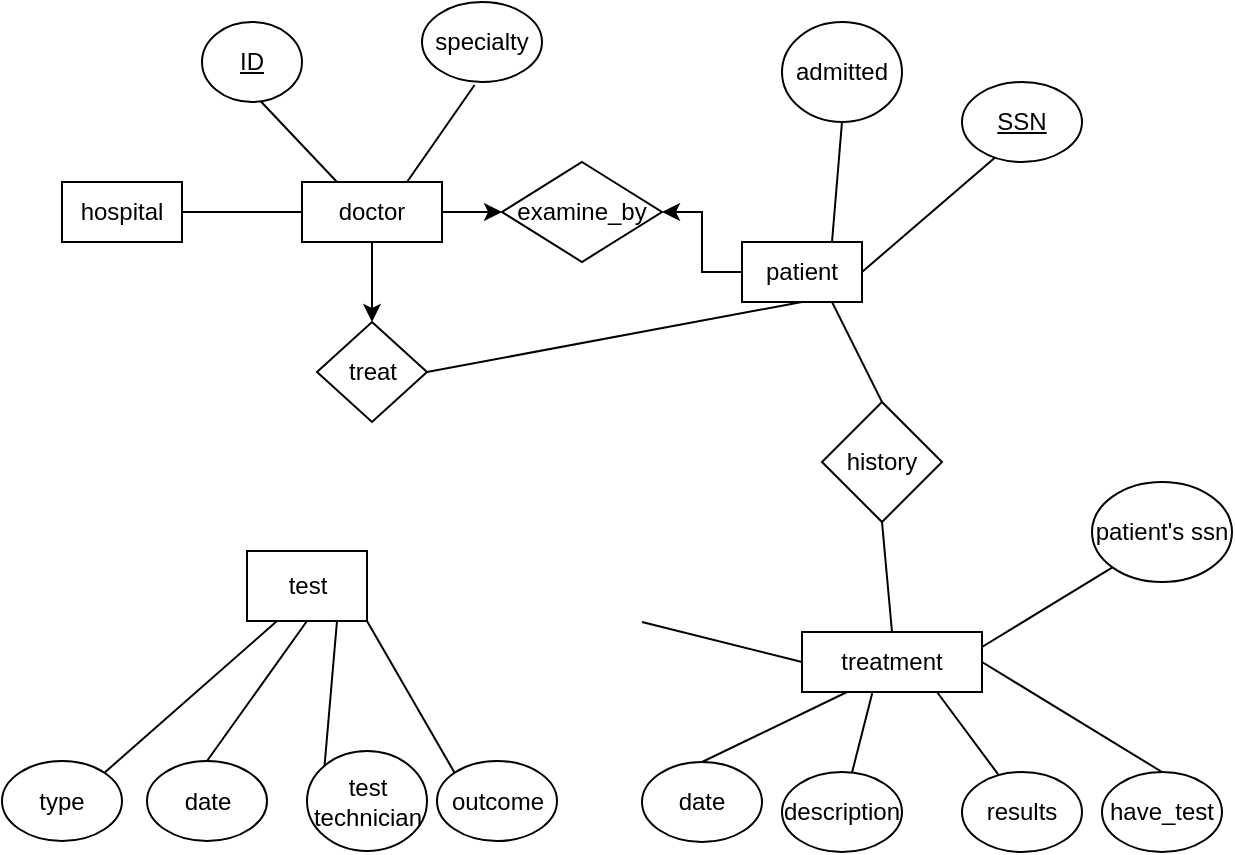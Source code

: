 <mxfile version="21.1.1" type="github">
  <diagram name="第1頁" id="n_6KNnxxUDfpkpfA5Sfg">
    <mxGraphModel dx="744" dy="416" grid="1" gridSize="10" guides="1" tooltips="1" connect="1" arrows="1" fold="1" page="1" pageScale="1" pageWidth="827" pageHeight="1169" math="0" shadow="0">
      <root>
        <mxCell id="0" />
        <mxCell id="1" parent="0" />
        <mxCell id="e0zNeh-qrCsgJ_N2ELot-1" value="hospital" style="rounded=0;whiteSpace=wrap;html=1;" vertex="1" parent="1">
          <mxGeometry x="270" y="360" width="60" height="30" as="geometry" />
        </mxCell>
        <mxCell id="e0zNeh-qrCsgJ_N2ELot-29" value="" style="edgeStyle=orthogonalEdgeStyle;rounded=0;orthogonalLoop=1;jettySize=auto;html=1;" edge="1" parent="1" source="e0zNeh-qrCsgJ_N2ELot-3" target="e0zNeh-qrCsgJ_N2ELot-25">
          <mxGeometry relative="1" as="geometry" />
        </mxCell>
        <mxCell id="e0zNeh-qrCsgJ_N2ELot-33" value="" style="edgeStyle=orthogonalEdgeStyle;rounded=0;orthogonalLoop=1;jettySize=auto;html=1;" edge="1" parent="1" source="e0zNeh-qrCsgJ_N2ELot-3" target="e0zNeh-qrCsgJ_N2ELot-32">
          <mxGeometry relative="1" as="geometry" />
        </mxCell>
        <mxCell id="e0zNeh-qrCsgJ_N2ELot-3" value="doctor" style="rounded=0;whiteSpace=wrap;html=1;" vertex="1" parent="1">
          <mxGeometry x="390" y="360" width="70" height="30" as="geometry" />
        </mxCell>
        <mxCell id="e0zNeh-qrCsgJ_N2ELot-28" value="" style="edgeStyle=orthogonalEdgeStyle;rounded=0;orthogonalLoop=1;jettySize=auto;html=1;" edge="1" parent="1" source="e0zNeh-qrCsgJ_N2ELot-4" target="e0zNeh-qrCsgJ_N2ELot-25">
          <mxGeometry relative="1" as="geometry" />
        </mxCell>
        <mxCell id="e0zNeh-qrCsgJ_N2ELot-4" value="patient" style="rounded=0;whiteSpace=wrap;html=1;" vertex="1" parent="1">
          <mxGeometry x="610" y="390" width="60" height="30" as="geometry" />
        </mxCell>
        <mxCell id="e0zNeh-qrCsgJ_N2ELot-5" value="" style="endArrow=none;html=1;rounded=0;entryX=0.25;entryY=0;entryDx=0;entryDy=0;exitX=0.57;exitY=0.969;exitDx=0;exitDy=0;exitPerimeter=0;" edge="1" parent="1" source="e0zNeh-qrCsgJ_N2ELot-6" target="e0zNeh-qrCsgJ_N2ELot-3">
          <mxGeometry width="50" height="50" relative="1" as="geometry">
            <mxPoint x="370" y="320" as="sourcePoint" />
            <mxPoint x="490" y="410" as="targetPoint" />
          </mxGeometry>
        </mxCell>
        <mxCell id="e0zNeh-qrCsgJ_N2ELot-6" value="&lt;u&gt;ID&lt;/u&gt;" style="ellipse;whiteSpace=wrap;html=1;" vertex="1" parent="1">
          <mxGeometry x="340" y="280" width="50" height="40" as="geometry" />
        </mxCell>
        <mxCell id="e0zNeh-qrCsgJ_N2ELot-7" value="specialty" style="ellipse;whiteSpace=wrap;html=1;" vertex="1" parent="1">
          <mxGeometry x="450" y="270" width="60" height="40" as="geometry" />
        </mxCell>
        <mxCell id="e0zNeh-qrCsgJ_N2ELot-8" value="" style="endArrow=none;html=1;rounded=0;entryX=0.438;entryY=1.038;entryDx=0;entryDy=0;entryPerimeter=0;exitX=0.75;exitY=0;exitDx=0;exitDy=0;" edge="1" parent="1" source="e0zNeh-qrCsgJ_N2ELot-3" target="e0zNeh-qrCsgJ_N2ELot-7">
          <mxGeometry width="50" height="50" relative="1" as="geometry">
            <mxPoint x="440" y="460" as="sourcePoint" />
            <mxPoint x="490" y="410" as="targetPoint" />
          </mxGeometry>
        </mxCell>
        <mxCell id="e0zNeh-qrCsgJ_N2ELot-9" value="treatment" style="rounded=0;whiteSpace=wrap;html=1;" vertex="1" parent="1">
          <mxGeometry x="640" y="585" width="90" height="30" as="geometry" />
        </mxCell>
        <mxCell id="e0zNeh-qrCsgJ_N2ELot-10" value="outcome" style="ellipse;whiteSpace=wrap;html=1;" vertex="1" parent="1">
          <mxGeometry x="457.5" y="649.5" width="60" height="40" as="geometry" />
        </mxCell>
        <mxCell id="e0zNeh-qrCsgJ_N2ELot-11" value="" style="endArrow=none;html=1;rounded=0;entryX=0;entryY=0;entryDx=0;entryDy=0;exitX=1;exitY=1;exitDx=0;exitDy=0;" edge="1" parent="1" target="e0zNeh-qrCsgJ_N2ELot-10" source="e0zNeh-qrCsgJ_N2ELot-20">
          <mxGeometry width="50" height="50" relative="1" as="geometry">
            <mxPoint x="585.5" y="469.5" as="sourcePoint" />
            <mxPoint x="622.5" y="519.5" as="targetPoint" />
          </mxGeometry>
        </mxCell>
        <mxCell id="e0zNeh-qrCsgJ_N2ELot-12" value="test technician" style="ellipse;whiteSpace=wrap;html=1;" vertex="1" parent="1">
          <mxGeometry x="392.5" y="644.5" width="60" height="50" as="geometry" />
        </mxCell>
        <mxCell id="e0zNeh-qrCsgJ_N2ELot-13" value="" style="endArrow=none;html=1;rounded=0;entryX=0;entryY=0;entryDx=0;entryDy=0;exitX=0.75;exitY=1;exitDx=0;exitDy=0;" edge="1" parent="1" target="e0zNeh-qrCsgJ_N2ELot-12" source="e0zNeh-qrCsgJ_N2ELot-20">
          <mxGeometry width="50" height="50" relative="1" as="geometry">
            <mxPoint x="595.5" y="479.5" as="sourcePoint" />
            <mxPoint x="632.5" y="529.5" as="targetPoint" />
          </mxGeometry>
        </mxCell>
        <mxCell id="e0zNeh-qrCsgJ_N2ELot-14" value="results" style="ellipse;whiteSpace=wrap;html=1;" vertex="1" parent="1">
          <mxGeometry x="720" y="655" width="60" height="40" as="geometry" />
        </mxCell>
        <mxCell id="e0zNeh-qrCsgJ_N2ELot-15" value="" style="endArrow=none;html=1;rounded=0;entryX=0.3;entryY=0.027;entryDx=0;entryDy=0;entryPerimeter=0;exitX=0.75;exitY=1;exitDx=0;exitDy=0;" edge="1" parent="1" target="e0zNeh-qrCsgJ_N2ELot-14" source="e0zNeh-qrCsgJ_N2ELot-9">
          <mxGeometry width="50" height="50" relative="1" as="geometry">
            <mxPoint x="613" y="475" as="sourcePoint" />
            <mxPoint x="650" y="525" as="targetPoint" />
          </mxGeometry>
        </mxCell>
        <mxCell id="e0zNeh-qrCsgJ_N2ELot-16" value="description" style="ellipse;whiteSpace=wrap;html=1;" vertex="1" parent="1">
          <mxGeometry x="630" y="655" width="60" height="40" as="geometry" />
        </mxCell>
        <mxCell id="e0zNeh-qrCsgJ_N2ELot-17" value="" style="endArrow=none;html=1;rounded=0;exitX=0.39;exitY=1.022;exitDx=0;exitDy=0;exitPerimeter=0;" edge="1" parent="1" target="e0zNeh-qrCsgJ_N2ELot-16" source="e0zNeh-qrCsgJ_N2ELot-9">
          <mxGeometry width="50" height="50" relative="1" as="geometry">
            <mxPoint x="623" y="485" as="sourcePoint" />
            <mxPoint x="660" y="535" as="targetPoint" />
          </mxGeometry>
        </mxCell>
        <mxCell id="e0zNeh-qrCsgJ_N2ELot-18" value="date" style="ellipse;whiteSpace=wrap;html=1;" vertex="1" parent="1">
          <mxGeometry x="560" y="650" width="60" height="40" as="geometry" />
        </mxCell>
        <mxCell id="e0zNeh-qrCsgJ_N2ELot-19" value="" style="endArrow=none;html=1;rounded=0;entryX=0.25;entryY=1;entryDx=0;entryDy=0;exitX=0.5;exitY=0;exitDx=0;exitDy=0;" edge="1" parent="1" target="e0zNeh-qrCsgJ_N2ELot-9" source="e0zNeh-qrCsgJ_N2ELot-18">
          <mxGeometry width="50" height="50" relative="1" as="geometry">
            <mxPoint x="583" y="715" as="sourcePoint" />
            <mxPoint x="620" y="765" as="targetPoint" />
          </mxGeometry>
        </mxCell>
        <mxCell id="e0zNeh-qrCsgJ_N2ELot-20" value="test" style="rounded=0;whiteSpace=wrap;html=1;" vertex="1" parent="1">
          <mxGeometry x="362.5" y="544.5" width="60" height="35" as="geometry" />
        </mxCell>
        <mxCell id="e0zNeh-qrCsgJ_N2ELot-21" value="type" style="ellipse;whiteSpace=wrap;html=1;" vertex="1" parent="1">
          <mxGeometry x="240" y="649.5" width="60" height="40" as="geometry" />
        </mxCell>
        <mxCell id="e0zNeh-qrCsgJ_N2ELot-22" value="" style="endArrow=none;html=1;rounded=0;entryX=0.25;entryY=1;entryDx=0;entryDy=0;exitX=1;exitY=0;exitDx=0;exitDy=0;" edge="1" parent="1" source="e0zNeh-qrCsgJ_N2ELot-21" target="e0zNeh-qrCsgJ_N2ELot-20">
          <mxGeometry width="50" height="50" relative="1" as="geometry">
            <mxPoint x="282.5" y="639.5" as="sourcePoint" />
            <mxPoint x="372.76" y="572.495" as="targetPoint" />
          </mxGeometry>
        </mxCell>
        <mxCell id="e0zNeh-qrCsgJ_N2ELot-23" value="date" style="ellipse;whiteSpace=wrap;html=1;" vertex="1" parent="1">
          <mxGeometry x="312.5" y="649.5" width="60" height="40" as="geometry" />
        </mxCell>
        <mxCell id="e0zNeh-qrCsgJ_N2ELot-24" value="" style="endArrow=none;html=1;rounded=0;exitX=0.5;exitY=0;exitDx=0;exitDy=0;" edge="1" parent="1" source="e0zNeh-qrCsgJ_N2ELot-23">
          <mxGeometry width="50" height="50" relative="1" as="geometry">
            <mxPoint x="405.5" y="709.5" as="sourcePoint" />
            <mxPoint x="392.5" y="579.5" as="targetPoint" />
          </mxGeometry>
        </mxCell>
        <mxCell id="e0zNeh-qrCsgJ_N2ELot-25" value="examine_by" style="rhombus;whiteSpace=wrap;html=1;" vertex="1" parent="1">
          <mxGeometry x="490" y="350" width="80" height="50" as="geometry" />
        </mxCell>
        <mxCell id="e0zNeh-qrCsgJ_N2ELot-30" value="" style="endArrow=none;html=1;rounded=0;entryX=0.75;entryY=0;entryDx=0;entryDy=0;exitX=0.5;exitY=1;exitDx=0;exitDy=0;" edge="1" parent="1" source="e0zNeh-qrCsgJ_N2ELot-31" target="e0zNeh-qrCsgJ_N2ELot-4">
          <mxGeometry width="50" height="50" relative="1" as="geometry">
            <mxPoint x="660" y="330" as="sourcePoint" />
            <mxPoint x="490" y="440" as="targetPoint" />
          </mxGeometry>
        </mxCell>
        <mxCell id="e0zNeh-qrCsgJ_N2ELot-31" value="admitted" style="ellipse;whiteSpace=wrap;html=1;" vertex="1" parent="1">
          <mxGeometry x="630" y="280" width="60" height="50" as="geometry" />
        </mxCell>
        <mxCell id="e0zNeh-qrCsgJ_N2ELot-32" value="treat" style="rhombus;whiteSpace=wrap;html=1;rounded=0;" vertex="1" parent="1">
          <mxGeometry x="397.5" y="430" width="55" height="50" as="geometry" />
        </mxCell>
        <mxCell id="e0zNeh-qrCsgJ_N2ELot-34" value="" style="endArrow=none;html=1;rounded=0;entryX=0.5;entryY=1;entryDx=0;entryDy=0;exitX=1;exitY=0.5;exitDx=0;exitDy=0;" edge="1" parent="1" source="e0zNeh-qrCsgJ_N2ELot-32" target="e0zNeh-qrCsgJ_N2ELot-4">
          <mxGeometry width="50" height="50" relative="1" as="geometry">
            <mxPoint x="440" y="490" as="sourcePoint" />
            <mxPoint x="490" y="440" as="targetPoint" />
          </mxGeometry>
        </mxCell>
        <mxCell id="e0zNeh-qrCsgJ_N2ELot-35" value="" style="endArrow=none;html=1;rounded=0;entryX=1;entryY=0.5;entryDx=0;entryDy=0;exitX=0.271;exitY=0.95;exitDx=0;exitDy=0;exitPerimeter=0;" edge="1" parent="1" source="e0zNeh-qrCsgJ_N2ELot-36" target="e0zNeh-qrCsgJ_N2ELot-4">
          <mxGeometry width="50" height="50" relative="1" as="geometry">
            <mxPoint x="720" y="360" as="sourcePoint" />
            <mxPoint x="650" y="430" as="targetPoint" />
          </mxGeometry>
        </mxCell>
        <mxCell id="e0zNeh-qrCsgJ_N2ELot-36" value="&lt;u&gt;SSN&lt;/u&gt;" style="ellipse;whiteSpace=wrap;html=1;" vertex="1" parent="1">
          <mxGeometry x="720" y="310" width="60" height="40" as="geometry" />
        </mxCell>
        <mxCell id="e0zNeh-qrCsgJ_N2ELot-37" value="" style="endArrow=none;html=1;rounded=0;entryX=1;entryY=0.5;entryDx=0;entryDy=0;exitX=0;exitY=0.5;exitDx=0;exitDy=0;" edge="1" parent="1" source="e0zNeh-qrCsgJ_N2ELot-3" target="e0zNeh-qrCsgJ_N2ELot-1">
          <mxGeometry width="50" height="50" relative="1" as="geometry">
            <mxPoint x="440" y="490" as="sourcePoint" />
            <mxPoint x="490" y="440" as="targetPoint" />
          </mxGeometry>
        </mxCell>
        <mxCell id="e0zNeh-qrCsgJ_N2ELot-38" value="" style="endArrow=none;html=1;rounded=0;entryX=1;entryY=0.5;entryDx=0;entryDy=0;exitX=0.5;exitY=0;exitDx=0;exitDy=0;" edge="1" parent="1" source="e0zNeh-qrCsgJ_N2ELot-39" target="e0zNeh-qrCsgJ_N2ELot-9">
          <mxGeometry width="50" height="50" relative="1" as="geometry">
            <mxPoint x="798.787" y="670.858" as="sourcePoint" />
            <mxPoint x="620" y="525" as="targetPoint" />
          </mxGeometry>
        </mxCell>
        <mxCell id="e0zNeh-qrCsgJ_N2ELot-39" value="have_test" style="ellipse;whiteSpace=wrap;html=1;" vertex="1" parent="1">
          <mxGeometry x="790" y="655" width="60" height="40" as="geometry" />
        </mxCell>
        <mxCell id="e0zNeh-qrCsgJ_N2ELot-40" value="history" style="rhombus;whiteSpace=wrap;html=1;" vertex="1" parent="1">
          <mxGeometry x="650" y="470" width="60" height="60" as="geometry" />
        </mxCell>
        <mxCell id="e0zNeh-qrCsgJ_N2ELot-41" value="" style="endArrow=none;html=1;rounded=0;entryX=0.75;entryY=1;entryDx=0;entryDy=0;exitX=0.5;exitY=0;exitDx=0;exitDy=0;" edge="1" parent="1" source="e0zNeh-qrCsgJ_N2ELot-40" target="e0zNeh-qrCsgJ_N2ELot-4">
          <mxGeometry width="50" height="50" relative="1" as="geometry">
            <mxPoint x="570" y="540" as="sourcePoint" />
            <mxPoint x="620" y="490" as="targetPoint" />
          </mxGeometry>
        </mxCell>
        <mxCell id="e0zNeh-qrCsgJ_N2ELot-42" value="" style="endArrow=none;html=1;rounded=0;entryX=0.5;entryY=1;entryDx=0;entryDy=0;exitX=0.5;exitY=0;exitDx=0;exitDy=0;" edge="1" parent="1" source="e0zNeh-qrCsgJ_N2ELot-9" target="e0zNeh-qrCsgJ_N2ELot-40">
          <mxGeometry width="50" height="50" relative="1" as="geometry">
            <mxPoint x="570" y="540" as="sourcePoint" />
            <mxPoint x="620" y="490" as="targetPoint" />
          </mxGeometry>
        </mxCell>
        <mxCell id="e0zNeh-qrCsgJ_N2ELot-43" value="" style="endArrow=none;html=1;rounded=0;entryX=0;entryY=0.5;entryDx=0;entryDy=0;" edge="1" parent="1" target="e0zNeh-qrCsgJ_N2ELot-9">
          <mxGeometry width="50" height="50" relative="1" as="geometry">
            <mxPoint x="560" y="580" as="sourcePoint" />
            <mxPoint x="620" y="490" as="targetPoint" />
          </mxGeometry>
        </mxCell>
        <mxCell id="e0zNeh-qrCsgJ_N2ELot-44" value="" style="endArrow=none;html=1;rounded=0;entryX=1;entryY=0.25;entryDx=0;entryDy=0;exitX=0;exitY=1;exitDx=0;exitDy=0;" edge="1" parent="1" source="e0zNeh-qrCsgJ_N2ELot-45" target="e0zNeh-qrCsgJ_N2ELot-9">
          <mxGeometry width="50" height="50" relative="1" as="geometry">
            <mxPoint x="780" y="540" as="sourcePoint" />
            <mxPoint x="680" y="500" as="targetPoint" />
          </mxGeometry>
        </mxCell>
        <mxCell id="e0zNeh-qrCsgJ_N2ELot-45" value="patient&#39;s ssn" style="ellipse;whiteSpace=wrap;html=1;" vertex="1" parent="1">
          <mxGeometry x="785" y="510" width="70" height="50" as="geometry" />
        </mxCell>
      </root>
    </mxGraphModel>
  </diagram>
</mxfile>
